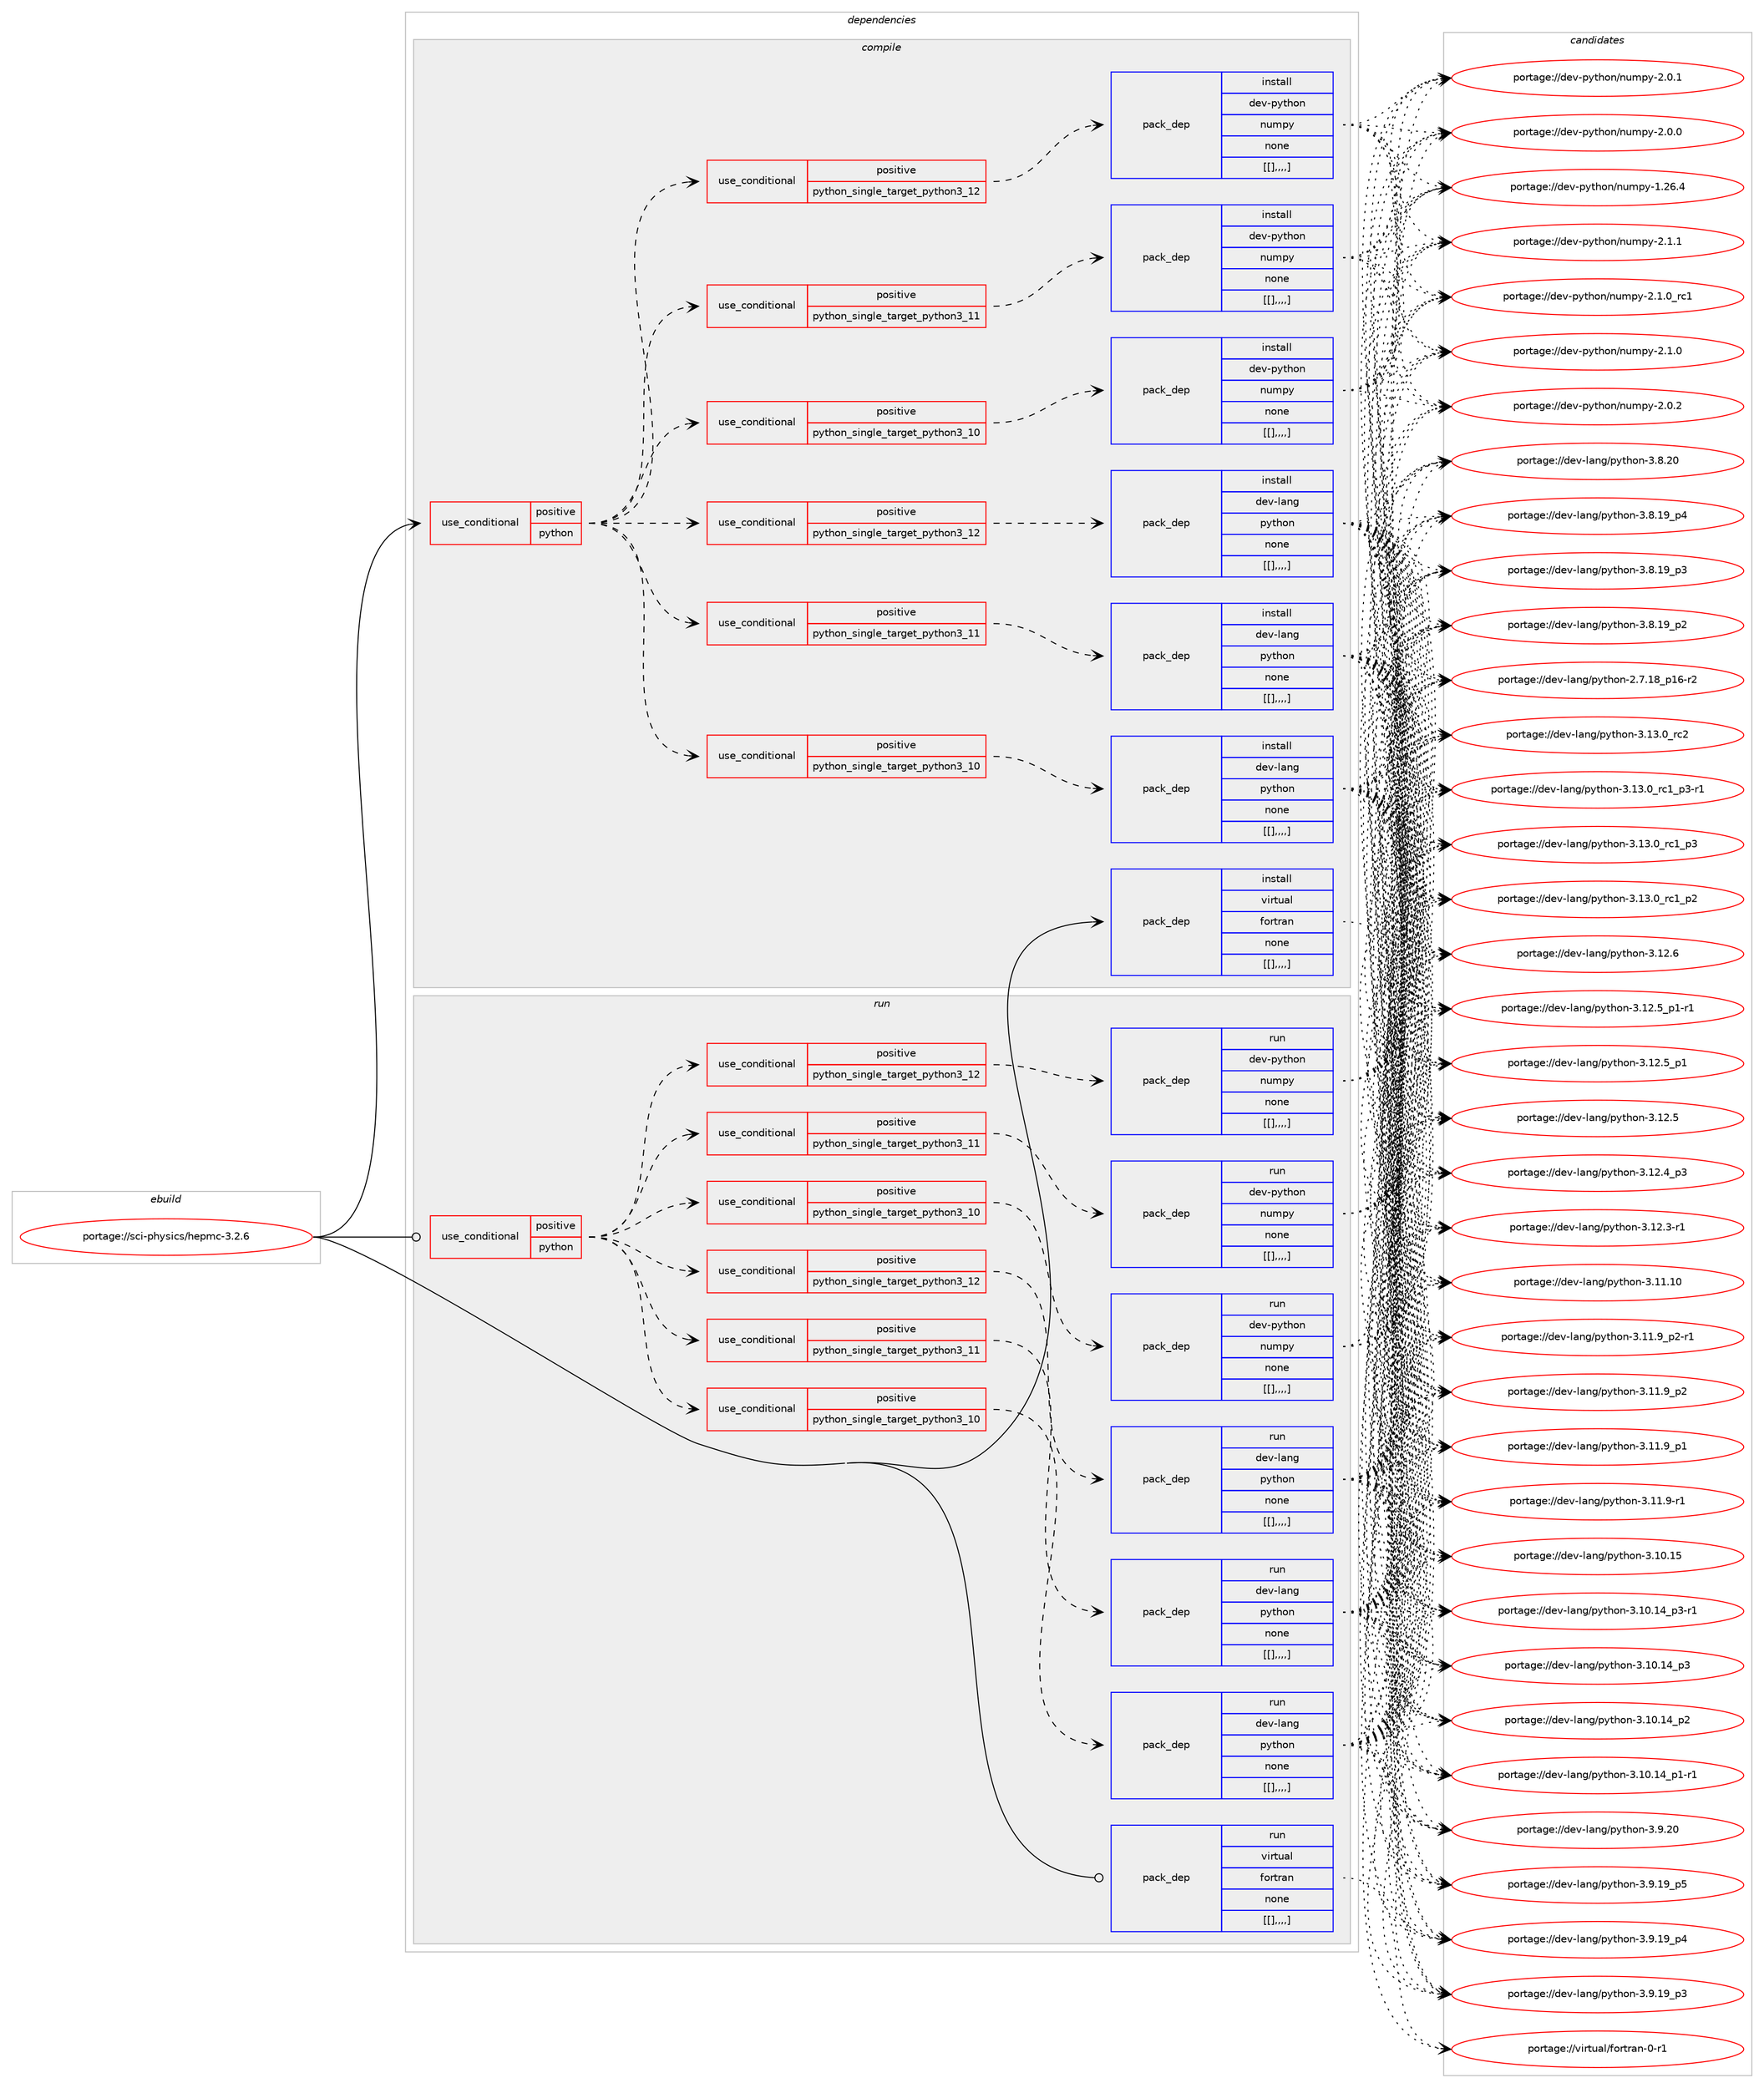 digraph prolog {

# *************
# Graph options
# *************

newrank=true;
concentrate=true;
compound=true;
graph [rankdir=LR,fontname=Helvetica,fontsize=10,ranksep=1.5];#, ranksep=2.5, nodesep=0.2];
edge  [arrowhead=vee];
node  [fontname=Helvetica,fontsize=10];

# **********
# The ebuild
# **********

subgraph cluster_leftcol {
color=gray;
label=<<i>ebuild</i>>;
id [label="portage://sci-physics/hepmc-3.2.6", color=red, width=4, href="../sci-physics/hepmc-3.2.6.svg"];
}

# ****************
# The dependencies
# ****************

subgraph cluster_midcol {
color=gray;
label=<<i>dependencies</i>>;
subgraph cluster_compile {
fillcolor="#eeeeee";
style=filled;
label=<<i>compile</i>>;
subgraph cond113029 {
dependency427114 [label=<<TABLE BORDER="0" CELLBORDER="1" CELLSPACING="0" CELLPADDING="4"><TR><TD ROWSPAN="3" CELLPADDING="10">use_conditional</TD></TR><TR><TD>positive</TD></TR><TR><TD>python</TD></TR></TABLE>>, shape=none, color=red];
subgraph cond113030 {
dependency427115 [label=<<TABLE BORDER="0" CELLBORDER="1" CELLSPACING="0" CELLPADDING="4"><TR><TD ROWSPAN="3" CELLPADDING="10">use_conditional</TD></TR><TR><TD>positive</TD></TR><TR><TD>python_single_target_python3_10</TD></TR></TABLE>>, shape=none, color=red];
subgraph pack311048 {
dependency427116 [label=<<TABLE BORDER="0" CELLBORDER="1" CELLSPACING="0" CELLPADDING="4" WIDTH="220"><TR><TD ROWSPAN="6" CELLPADDING="30">pack_dep</TD></TR><TR><TD WIDTH="110">install</TD></TR><TR><TD>dev-lang</TD></TR><TR><TD>python</TD></TR><TR><TD>none</TD></TR><TR><TD>[[],,,,]</TD></TR></TABLE>>, shape=none, color=blue];
}
dependency427115:e -> dependency427116:w [weight=20,style="dashed",arrowhead="vee"];
}
dependency427114:e -> dependency427115:w [weight=20,style="dashed",arrowhead="vee"];
subgraph cond113031 {
dependency427117 [label=<<TABLE BORDER="0" CELLBORDER="1" CELLSPACING="0" CELLPADDING="4"><TR><TD ROWSPAN="3" CELLPADDING="10">use_conditional</TD></TR><TR><TD>positive</TD></TR><TR><TD>python_single_target_python3_11</TD></TR></TABLE>>, shape=none, color=red];
subgraph pack311049 {
dependency427118 [label=<<TABLE BORDER="0" CELLBORDER="1" CELLSPACING="0" CELLPADDING="4" WIDTH="220"><TR><TD ROWSPAN="6" CELLPADDING="30">pack_dep</TD></TR><TR><TD WIDTH="110">install</TD></TR><TR><TD>dev-lang</TD></TR><TR><TD>python</TD></TR><TR><TD>none</TD></TR><TR><TD>[[],,,,]</TD></TR></TABLE>>, shape=none, color=blue];
}
dependency427117:e -> dependency427118:w [weight=20,style="dashed",arrowhead="vee"];
}
dependency427114:e -> dependency427117:w [weight=20,style="dashed",arrowhead="vee"];
subgraph cond113032 {
dependency427119 [label=<<TABLE BORDER="0" CELLBORDER="1" CELLSPACING="0" CELLPADDING="4"><TR><TD ROWSPAN="3" CELLPADDING="10">use_conditional</TD></TR><TR><TD>positive</TD></TR><TR><TD>python_single_target_python3_12</TD></TR></TABLE>>, shape=none, color=red];
subgraph pack311050 {
dependency427120 [label=<<TABLE BORDER="0" CELLBORDER="1" CELLSPACING="0" CELLPADDING="4" WIDTH="220"><TR><TD ROWSPAN="6" CELLPADDING="30">pack_dep</TD></TR><TR><TD WIDTH="110">install</TD></TR><TR><TD>dev-lang</TD></TR><TR><TD>python</TD></TR><TR><TD>none</TD></TR><TR><TD>[[],,,,]</TD></TR></TABLE>>, shape=none, color=blue];
}
dependency427119:e -> dependency427120:w [weight=20,style="dashed",arrowhead="vee"];
}
dependency427114:e -> dependency427119:w [weight=20,style="dashed",arrowhead="vee"];
subgraph cond113033 {
dependency427121 [label=<<TABLE BORDER="0" CELLBORDER="1" CELLSPACING="0" CELLPADDING="4"><TR><TD ROWSPAN="3" CELLPADDING="10">use_conditional</TD></TR><TR><TD>positive</TD></TR><TR><TD>python_single_target_python3_10</TD></TR></TABLE>>, shape=none, color=red];
subgraph pack311051 {
dependency427122 [label=<<TABLE BORDER="0" CELLBORDER="1" CELLSPACING="0" CELLPADDING="4" WIDTH="220"><TR><TD ROWSPAN="6" CELLPADDING="30">pack_dep</TD></TR><TR><TD WIDTH="110">install</TD></TR><TR><TD>dev-python</TD></TR><TR><TD>numpy</TD></TR><TR><TD>none</TD></TR><TR><TD>[[],,,,]</TD></TR></TABLE>>, shape=none, color=blue];
}
dependency427121:e -> dependency427122:w [weight=20,style="dashed",arrowhead="vee"];
}
dependency427114:e -> dependency427121:w [weight=20,style="dashed",arrowhead="vee"];
subgraph cond113034 {
dependency427123 [label=<<TABLE BORDER="0" CELLBORDER="1" CELLSPACING="0" CELLPADDING="4"><TR><TD ROWSPAN="3" CELLPADDING="10">use_conditional</TD></TR><TR><TD>positive</TD></TR><TR><TD>python_single_target_python3_11</TD></TR></TABLE>>, shape=none, color=red];
subgraph pack311052 {
dependency427124 [label=<<TABLE BORDER="0" CELLBORDER="1" CELLSPACING="0" CELLPADDING="4" WIDTH="220"><TR><TD ROWSPAN="6" CELLPADDING="30">pack_dep</TD></TR><TR><TD WIDTH="110">install</TD></TR><TR><TD>dev-python</TD></TR><TR><TD>numpy</TD></TR><TR><TD>none</TD></TR><TR><TD>[[],,,,]</TD></TR></TABLE>>, shape=none, color=blue];
}
dependency427123:e -> dependency427124:w [weight=20,style="dashed",arrowhead="vee"];
}
dependency427114:e -> dependency427123:w [weight=20,style="dashed",arrowhead="vee"];
subgraph cond113035 {
dependency427125 [label=<<TABLE BORDER="0" CELLBORDER="1" CELLSPACING="0" CELLPADDING="4"><TR><TD ROWSPAN="3" CELLPADDING="10">use_conditional</TD></TR><TR><TD>positive</TD></TR><TR><TD>python_single_target_python3_12</TD></TR></TABLE>>, shape=none, color=red];
subgraph pack311053 {
dependency427126 [label=<<TABLE BORDER="0" CELLBORDER="1" CELLSPACING="0" CELLPADDING="4" WIDTH="220"><TR><TD ROWSPAN="6" CELLPADDING="30">pack_dep</TD></TR><TR><TD WIDTH="110">install</TD></TR><TR><TD>dev-python</TD></TR><TR><TD>numpy</TD></TR><TR><TD>none</TD></TR><TR><TD>[[],,,,]</TD></TR></TABLE>>, shape=none, color=blue];
}
dependency427125:e -> dependency427126:w [weight=20,style="dashed",arrowhead="vee"];
}
dependency427114:e -> dependency427125:w [weight=20,style="dashed",arrowhead="vee"];
}
id:e -> dependency427114:w [weight=20,style="solid",arrowhead="vee"];
subgraph pack311054 {
dependency427127 [label=<<TABLE BORDER="0" CELLBORDER="1" CELLSPACING="0" CELLPADDING="4" WIDTH="220"><TR><TD ROWSPAN="6" CELLPADDING="30">pack_dep</TD></TR><TR><TD WIDTH="110">install</TD></TR><TR><TD>virtual</TD></TR><TR><TD>fortran</TD></TR><TR><TD>none</TD></TR><TR><TD>[[],,,,]</TD></TR></TABLE>>, shape=none, color=blue];
}
id:e -> dependency427127:w [weight=20,style="solid",arrowhead="vee"];
}
subgraph cluster_compileandrun {
fillcolor="#eeeeee";
style=filled;
label=<<i>compile and run</i>>;
}
subgraph cluster_run {
fillcolor="#eeeeee";
style=filled;
label=<<i>run</i>>;
subgraph cond113036 {
dependency427128 [label=<<TABLE BORDER="0" CELLBORDER="1" CELLSPACING="0" CELLPADDING="4"><TR><TD ROWSPAN="3" CELLPADDING="10">use_conditional</TD></TR><TR><TD>positive</TD></TR><TR><TD>python</TD></TR></TABLE>>, shape=none, color=red];
subgraph cond113037 {
dependency427129 [label=<<TABLE BORDER="0" CELLBORDER="1" CELLSPACING="0" CELLPADDING="4"><TR><TD ROWSPAN="3" CELLPADDING="10">use_conditional</TD></TR><TR><TD>positive</TD></TR><TR><TD>python_single_target_python3_10</TD></TR></TABLE>>, shape=none, color=red];
subgraph pack311055 {
dependency427130 [label=<<TABLE BORDER="0" CELLBORDER="1" CELLSPACING="0" CELLPADDING="4" WIDTH="220"><TR><TD ROWSPAN="6" CELLPADDING="30">pack_dep</TD></TR><TR><TD WIDTH="110">run</TD></TR><TR><TD>dev-lang</TD></TR><TR><TD>python</TD></TR><TR><TD>none</TD></TR><TR><TD>[[],,,,]</TD></TR></TABLE>>, shape=none, color=blue];
}
dependency427129:e -> dependency427130:w [weight=20,style="dashed",arrowhead="vee"];
}
dependency427128:e -> dependency427129:w [weight=20,style="dashed",arrowhead="vee"];
subgraph cond113038 {
dependency427131 [label=<<TABLE BORDER="0" CELLBORDER="1" CELLSPACING="0" CELLPADDING="4"><TR><TD ROWSPAN="3" CELLPADDING="10">use_conditional</TD></TR><TR><TD>positive</TD></TR><TR><TD>python_single_target_python3_11</TD></TR></TABLE>>, shape=none, color=red];
subgraph pack311056 {
dependency427132 [label=<<TABLE BORDER="0" CELLBORDER="1" CELLSPACING="0" CELLPADDING="4" WIDTH="220"><TR><TD ROWSPAN="6" CELLPADDING="30">pack_dep</TD></TR><TR><TD WIDTH="110">run</TD></TR><TR><TD>dev-lang</TD></TR><TR><TD>python</TD></TR><TR><TD>none</TD></TR><TR><TD>[[],,,,]</TD></TR></TABLE>>, shape=none, color=blue];
}
dependency427131:e -> dependency427132:w [weight=20,style="dashed",arrowhead="vee"];
}
dependency427128:e -> dependency427131:w [weight=20,style="dashed",arrowhead="vee"];
subgraph cond113039 {
dependency427133 [label=<<TABLE BORDER="0" CELLBORDER="1" CELLSPACING="0" CELLPADDING="4"><TR><TD ROWSPAN="3" CELLPADDING="10">use_conditional</TD></TR><TR><TD>positive</TD></TR><TR><TD>python_single_target_python3_12</TD></TR></TABLE>>, shape=none, color=red];
subgraph pack311057 {
dependency427134 [label=<<TABLE BORDER="0" CELLBORDER="1" CELLSPACING="0" CELLPADDING="4" WIDTH="220"><TR><TD ROWSPAN="6" CELLPADDING="30">pack_dep</TD></TR><TR><TD WIDTH="110">run</TD></TR><TR><TD>dev-lang</TD></TR><TR><TD>python</TD></TR><TR><TD>none</TD></TR><TR><TD>[[],,,,]</TD></TR></TABLE>>, shape=none, color=blue];
}
dependency427133:e -> dependency427134:w [weight=20,style="dashed",arrowhead="vee"];
}
dependency427128:e -> dependency427133:w [weight=20,style="dashed",arrowhead="vee"];
subgraph cond113040 {
dependency427135 [label=<<TABLE BORDER="0" CELLBORDER="1" CELLSPACING="0" CELLPADDING="4"><TR><TD ROWSPAN="3" CELLPADDING="10">use_conditional</TD></TR><TR><TD>positive</TD></TR><TR><TD>python_single_target_python3_10</TD></TR></TABLE>>, shape=none, color=red];
subgraph pack311058 {
dependency427136 [label=<<TABLE BORDER="0" CELLBORDER="1" CELLSPACING="0" CELLPADDING="4" WIDTH="220"><TR><TD ROWSPAN="6" CELLPADDING="30">pack_dep</TD></TR><TR><TD WIDTH="110">run</TD></TR><TR><TD>dev-python</TD></TR><TR><TD>numpy</TD></TR><TR><TD>none</TD></TR><TR><TD>[[],,,,]</TD></TR></TABLE>>, shape=none, color=blue];
}
dependency427135:e -> dependency427136:w [weight=20,style="dashed",arrowhead="vee"];
}
dependency427128:e -> dependency427135:w [weight=20,style="dashed",arrowhead="vee"];
subgraph cond113041 {
dependency427137 [label=<<TABLE BORDER="0" CELLBORDER="1" CELLSPACING="0" CELLPADDING="4"><TR><TD ROWSPAN="3" CELLPADDING="10">use_conditional</TD></TR><TR><TD>positive</TD></TR><TR><TD>python_single_target_python3_11</TD></TR></TABLE>>, shape=none, color=red];
subgraph pack311059 {
dependency427138 [label=<<TABLE BORDER="0" CELLBORDER="1" CELLSPACING="0" CELLPADDING="4" WIDTH="220"><TR><TD ROWSPAN="6" CELLPADDING="30">pack_dep</TD></TR><TR><TD WIDTH="110">run</TD></TR><TR><TD>dev-python</TD></TR><TR><TD>numpy</TD></TR><TR><TD>none</TD></TR><TR><TD>[[],,,,]</TD></TR></TABLE>>, shape=none, color=blue];
}
dependency427137:e -> dependency427138:w [weight=20,style="dashed",arrowhead="vee"];
}
dependency427128:e -> dependency427137:w [weight=20,style="dashed",arrowhead="vee"];
subgraph cond113042 {
dependency427139 [label=<<TABLE BORDER="0" CELLBORDER="1" CELLSPACING="0" CELLPADDING="4"><TR><TD ROWSPAN="3" CELLPADDING="10">use_conditional</TD></TR><TR><TD>positive</TD></TR><TR><TD>python_single_target_python3_12</TD></TR></TABLE>>, shape=none, color=red];
subgraph pack311060 {
dependency427140 [label=<<TABLE BORDER="0" CELLBORDER="1" CELLSPACING="0" CELLPADDING="4" WIDTH="220"><TR><TD ROWSPAN="6" CELLPADDING="30">pack_dep</TD></TR><TR><TD WIDTH="110">run</TD></TR><TR><TD>dev-python</TD></TR><TR><TD>numpy</TD></TR><TR><TD>none</TD></TR><TR><TD>[[],,,,]</TD></TR></TABLE>>, shape=none, color=blue];
}
dependency427139:e -> dependency427140:w [weight=20,style="dashed",arrowhead="vee"];
}
dependency427128:e -> dependency427139:w [weight=20,style="dashed",arrowhead="vee"];
}
id:e -> dependency427128:w [weight=20,style="solid",arrowhead="odot"];
subgraph pack311061 {
dependency427141 [label=<<TABLE BORDER="0" CELLBORDER="1" CELLSPACING="0" CELLPADDING="4" WIDTH="220"><TR><TD ROWSPAN="6" CELLPADDING="30">pack_dep</TD></TR><TR><TD WIDTH="110">run</TD></TR><TR><TD>virtual</TD></TR><TR><TD>fortran</TD></TR><TR><TD>none</TD></TR><TR><TD>[[],,,,]</TD></TR></TABLE>>, shape=none, color=blue];
}
id:e -> dependency427141:w [weight=20,style="solid",arrowhead="odot"];
}
}

# **************
# The candidates
# **************

subgraph cluster_choices {
rank=same;
color=gray;
label=<<i>candidates</i>>;

subgraph choice311048 {
color=black;
nodesep=1;
choice10010111845108971101034711212111610411111045514649514648951149950 [label="portage://dev-lang/python-3.13.0_rc2", color=red, width=4,href="../dev-lang/python-3.13.0_rc2.svg"];
choice1001011184510897110103471121211161041111104551464951464895114994995112514511449 [label="portage://dev-lang/python-3.13.0_rc1_p3-r1", color=red, width=4,href="../dev-lang/python-3.13.0_rc1_p3-r1.svg"];
choice100101118451089711010347112121116104111110455146495146489511499499511251 [label="portage://dev-lang/python-3.13.0_rc1_p3", color=red, width=4,href="../dev-lang/python-3.13.0_rc1_p3.svg"];
choice100101118451089711010347112121116104111110455146495146489511499499511250 [label="portage://dev-lang/python-3.13.0_rc1_p2", color=red, width=4,href="../dev-lang/python-3.13.0_rc1_p2.svg"];
choice10010111845108971101034711212111610411111045514649504654 [label="portage://dev-lang/python-3.12.6", color=red, width=4,href="../dev-lang/python-3.12.6.svg"];
choice1001011184510897110103471121211161041111104551464950465395112494511449 [label="portage://dev-lang/python-3.12.5_p1-r1", color=red, width=4,href="../dev-lang/python-3.12.5_p1-r1.svg"];
choice100101118451089711010347112121116104111110455146495046539511249 [label="portage://dev-lang/python-3.12.5_p1", color=red, width=4,href="../dev-lang/python-3.12.5_p1.svg"];
choice10010111845108971101034711212111610411111045514649504653 [label="portage://dev-lang/python-3.12.5", color=red, width=4,href="../dev-lang/python-3.12.5.svg"];
choice100101118451089711010347112121116104111110455146495046529511251 [label="portage://dev-lang/python-3.12.4_p3", color=red, width=4,href="../dev-lang/python-3.12.4_p3.svg"];
choice100101118451089711010347112121116104111110455146495046514511449 [label="portage://dev-lang/python-3.12.3-r1", color=red, width=4,href="../dev-lang/python-3.12.3-r1.svg"];
choice1001011184510897110103471121211161041111104551464949464948 [label="portage://dev-lang/python-3.11.10", color=red, width=4,href="../dev-lang/python-3.11.10.svg"];
choice1001011184510897110103471121211161041111104551464949465795112504511449 [label="portage://dev-lang/python-3.11.9_p2-r1", color=red, width=4,href="../dev-lang/python-3.11.9_p2-r1.svg"];
choice100101118451089711010347112121116104111110455146494946579511250 [label="portage://dev-lang/python-3.11.9_p2", color=red, width=4,href="../dev-lang/python-3.11.9_p2.svg"];
choice100101118451089711010347112121116104111110455146494946579511249 [label="portage://dev-lang/python-3.11.9_p1", color=red, width=4,href="../dev-lang/python-3.11.9_p1.svg"];
choice100101118451089711010347112121116104111110455146494946574511449 [label="portage://dev-lang/python-3.11.9-r1", color=red, width=4,href="../dev-lang/python-3.11.9-r1.svg"];
choice1001011184510897110103471121211161041111104551464948464953 [label="portage://dev-lang/python-3.10.15", color=red, width=4,href="../dev-lang/python-3.10.15.svg"];
choice100101118451089711010347112121116104111110455146494846495295112514511449 [label="portage://dev-lang/python-3.10.14_p3-r1", color=red, width=4,href="../dev-lang/python-3.10.14_p3-r1.svg"];
choice10010111845108971101034711212111610411111045514649484649529511251 [label="portage://dev-lang/python-3.10.14_p3", color=red, width=4,href="../dev-lang/python-3.10.14_p3.svg"];
choice10010111845108971101034711212111610411111045514649484649529511250 [label="portage://dev-lang/python-3.10.14_p2", color=red, width=4,href="../dev-lang/python-3.10.14_p2.svg"];
choice100101118451089711010347112121116104111110455146494846495295112494511449 [label="portage://dev-lang/python-3.10.14_p1-r1", color=red, width=4,href="../dev-lang/python-3.10.14_p1-r1.svg"];
choice10010111845108971101034711212111610411111045514657465048 [label="portage://dev-lang/python-3.9.20", color=red, width=4,href="../dev-lang/python-3.9.20.svg"];
choice100101118451089711010347112121116104111110455146574649579511253 [label="portage://dev-lang/python-3.9.19_p5", color=red, width=4,href="../dev-lang/python-3.9.19_p5.svg"];
choice100101118451089711010347112121116104111110455146574649579511252 [label="portage://dev-lang/python-3.9.19_p4", color=red, width=4,href="../dev-lang/python-3.9.19_p4.svg"];
choice100101118451089711010347112121116104111110455146574649579511251 [label="portage://dev-lang/python-3.9.19_p3", color=red, width=4,href="../dev-lang/python-3.9.19_p3.svg"];
choice10010111845108971101034711212111610411111045514656465048 [label="portage://dev-lang/python-3.8.20", color=red, width=4,href="../dev-lang/python-3.8.20.svg"];
choice100101118451089711010347112121116104111110455146564649579511252 [label="portage://dev-lang/python-3.8.19_p4", color=red, width=4,href="../dev-lang/python-3.8.19_p4.svg"];
choice100101118451089711010347112121116104111110455146564649579511251 [label="portage://dev-lang/python-3.8.19_p3", color=red, width=4,href="../dev-lang/python-3.8.19_p3.svg"];
choice100101118451089711010347112121116104111110455146564649579511250 [label="portage://dev-lang/python-3.8.19_p2", color=red, width=4,href="../dev-lang/python-3.8.19_p2.svg"];
choice100101118451089711010347112121116104111110455046554649569511249544511450 [label="portage://dev-lang/python-2.7.18_p16-r2", color=red, width=4,href="../dev-lang/python-2.7.18_p16-r2.svg"];
dependency427116:e -> choice10010111845108971101034711212111610411111045514649514648951149950:w [style=dotted,weight="100"];
dependency427116:e -> choice1001011184510897110103471121211161041111104551464951464895114994995112514511449:w [style=dotted,weight="100"];
dependency427116:e -> choice100101118451089711010347112121116104111110455146495146489511499499511251:w [style=dotted,weight="100"];
dependency427116:e -> choice100101118451089711010347112121116104111110455146495146489511499499511250:w [style=dotted,weight="100"];
dependency427116:e -> choice10010111845108971101034711212111610411111045514649504654:w [style=dotted,weight="100"];
dependency427116:e -> choice1001011184510897110103471121211161041111104551464950465395112494511449:w [style=dotted,weight="100"];
dependency427116:e -> choice100101118451089711010347112121116104111110455146495046539511249:w [style=dotted,weight="100"];
dependency427116:e -> choice10010111845108971101034711212111610411111045514649504653:w [style=dotted,weight="100"];
dependency427116:e -> choice100101118451089711010347112121116104111110455146495046529511251:w [style=dotted,weight="100"];
dependency427116:e -> choice100101118451089711010347112121116104111110455146495046514511449:w [style=dotted,weight="100"];
dependency427116:e -> choice1001011184510897110103471121211161041111104551464949464948:w [style=dotted,weight="100"];
dependency427116:e -> choice1001011184510897110103471121211161041111104551464949465795112504511449:w [style=dotted,weight="100"];
dependency427116:e -> choice100101118451089711010347112121116104111110455146494946579511250:w [style=dotted,weight="100"];
dependency427116:e -> choice100101118451089711010347112121116104111110455146494946579511249:w [style=dotted,weight="100"];
dependency427116:e -> choice100101118451089711010347112121116104111110455146494946574511449:w [style=dotted,weight="100"];
dependency427116:e -> choice1001011184510897110103471121211161041111104551464948464953:w [style=dotted,weight="100"];
dependency427116:e -> choice100101118451089711010347112121116104111110455146494846495295112514511449:w [style=dotted,weight="100"];
dependency427116:e -> choice10010111845108971101034711212111610411111045514649484649529511251:w [style=dotted,weight="100"];
dependency427116:e -> choice10010111845108971101034711212111610411111045514649484649529511250:w [style=dotted,weight="100"];
dependency427116:e -> choice100101118451089711010347112121116104111110455146494846495295112494511449:w [style=dotted,weight="100"];
dependency427116:e -> choice10010111845108971101034711212111610411111045514657465048:w [style=dotted,weight="100"];
dependency427116:e -> choice100101118451089711010347112121116104111110455146574649579511253:w [style=dotted,weight="100"];
dependency427116:e -> choice100101118451089711010347112121116104111110455146574649579511252:w [style=dotted,weight="100"];
dependency427116:e -> choice100101118451089711010347112121116104111110455146574649579511251:w [style=dotted,weight="100"];
dependency427116:e -> choice10010111845108971101034711212111610411111045514656465048:w [style=dotted,weight="100"];
dependency427116:e -> choice100101118451089711010347112121116104111110455146564649579511252:w [style=dotted,weight="100"];
dependency427116:e -> choice100101118451089711010347112121116104111110455146564649579511251:w [style=dotted,weight="100"];
dependency427116:e -> choice100101118451089711010347112121116104111110455146564649579511250:w [style=dotted,weight="100"];
dependency427116:e -> choice100101118451089711010347112121116104111110455046554649569511249544511450:w [style=dotted,weight="100"];
}
subgraph choice311049 {
color=black;
nodesep=1;
choice10010111845108971101034711212111610411111045514649514648951149950 [label="portage://dev-lang/python-3.13.0_rc2", color=red, width=4,href="../dev-lang/python-3.13.0_rc2.svg"];
choice1001011184510897110103471121211161041111104551464951464895114994995112514511449 [label="portage://dev-lang/python-3.13.0_rc1_p3-r1", color=red, width=4,href="../dev-lang/python-3.13.0_rc1_p3-r1.svg"];
choice100101118451089711010347112121116104111110455146495146489511499499511251 [label="portage://dev-lang/python-3.13.0_rc1_p3", color=red, width=4,href="../dev-lang/python-3.13.0_rc1_p3.svg"];
choice100101118451089711010347112121116104111110455146495146489511499499511250 [label="portage://dev-lang/python-3.13.0_rc1_p2", color=red, width=4,href="../dev-lang/python-3.13.0_rc1_p2.svg"];
choice10010111845108971101034711212111610411111045514649504654 [label="portage://dev-lang/python-3.12.6", color=red, width=4,href="../dev-lang/python-3.12.6.svg"];
choice1001011184510897110103471121211161041111104551464950465395112494511449 [label="portage://dev-lang/python-3.12.5_p1-r1", color=red, width=4,href="../dev-lang/python-3.12.5_p1-r1.svg"];
choice100101118451089711010347112121116104111110455146495046539511249 [label="portage://dev-lang/python-3.12.5_p1", color=red, width=4,href="../dev-lang/python-3.12.5_p1.svg"];
choice10010111845108971101034711212111610411111045514649504653 [label="portage://dev-lang/python-3.12.5", color=red, width=4,href="../dev-lang/python-3.12.5.svg"];
choice100101118451089711010347112121116104111110455146495046529511251 [label="portage://dev-lang/python-3.12.4_p3", color=red, width=4,href="../dev-lang/python-3.12.4_p3.svg"];
choice100101118451089711010347112121116104111110455146495046514511449 [label="portage://dev-lang/python-3.12.3-r1", color=red, width=4,href="../dev-lang/python-3.12.3-r1.svg"];
choice1001011184510897110103471121211161041111104551464949464948 [label="portage://dev-lang/python-3.11.10", color=red, width=4,href="../dev-lang/python-3.11.10.svg"];
choice1001011184510897110103471121211161041111104551464949465795112504511449 [label="portage://dev-lang/python-3.11.9_p2-r1", color=red, width=4,href="../dev-lang/python-3.11.9_p2-r1.svg"];
choice100101118451089711010347112121116104111110455146494946579511250 [label="portage://dev-lang/python-3.11.9_p2", color=red, width=4,href="../dev-lang/python-3.11.9_p2.svg"];
choice100101118451089711010347112121116104111110455146494946579511249 [label="portage://dev-lang/python-3.11.9_p1", color=red, width=4,href="../dev-lang/python-3.11.9_p1.svg"];
choice100101118451089711010347112121116104111110455146494946574511449 [label="portage://dev-lang/python-3.11.9-r1", color=red, width=4,href="../dev-lang/python-3.11.9-r1.svg"];
choice1001011184510897110103471121211161041111104551464948464953 [label="portage://dev-lang/python-3.10.15", color=red, width=4,href="../dev-lang/python-3.10.15.svg"];
choice100101118451089711010347112121116104111110455146494846495295112514511449 [label="portage://dev-lang/python-3.10.14_p3-r1", color=red, width=4,href="../dev-lang/python-3.10.14_p3-r1.svg"];
choice10010111845108971101034711212111610411111045514649484649529511251 [label="portage://dev-lang/python-3.10.14_p3", color=red, width=4,href="../dev-lang/python-3.10.14_p3.svg"];
choice10010111845108971101034711212111610411111045514649484649529511250 [label="portage://dev-lang/python-3.10.14_p2", color=red, width=4,href="../dev-lang/python-3.10.14_p2.svg"];
choice100101118451089711010347112121116104111110455146494846495295112494511449 [label="portage://dev-lang/python-3.10.14_p1-r1", color=red, width=4,href="../dev-lang/python-3.10.14_p1-r1.svg"];
choice10010111845108971101034711212111610411111045514657465048 [label="portage://dev-lang/python-3.9.20", color=red, width=4,href="../dev-lang/python-3.9.20.svg"];
choice100101118451089711010347112121116104111110455146574649579511253 [label="portage://dev-lang/python-3.9.19_p5", color=red, width=4,href="../dev-lang/python-3.9.19_p5.svg"];
choice100101118451089711010347112121116104111110455146574649579511252 [label="portage://dev-lang/python-3.9.19_p4", color=red, width=4,href="../dev-lang/python-3.9.19_p4.svg"];
choice100101118451089711010347112121116104111110455146574649579511251 [label="portage://dev-lang/python-3.9.19_p3", color=red, width=4,href="../dev-lang/python-3.9.19_p3.svg"];
choice10010111845108971101034711212111610411111045514656465048 [label="portage://dev-lang/python-3.8.20", color=red, width=4,href="../dev-lang/python-3.8.20.svg"];
choice100101118451089711010347112121116104111110455146564649579511252 [label="portage://dev-lang/python-3.8.19_p4", color=red, width=4,href="../dev-lang/python-3.8.19_p4.svg"];
choice100101118451089711010347112121116104111110455146564649579511251 [label="portage://dev-lang/python-3.8.19_p3", color=red, width=4,href="../dev-lang/python-3.8.19_p3.svg"];
choice100101118451089711010347112121116104111110455146564649579511250 [label="portage://dev-lang/python-3.8.19_p2", color=red, width=4,href="../dev-lang/python-3.8.19_p2.svg"];
choice100101118451089711010347112121116104111110455046554649569511249544511450 [label="portage://dev-lang/python-2.7.18_p16-r2", color=red, width=4,href="../dev-lang/python-2.7.18_p16-r2.svg"];
dependency427118:e -> choice10010111845108971101034711212111610411111045514649514648951149950:w [style=dotted,weight="100"];
dependency427118:e -> choice1001011184510897110103471121211161041111104551464951464895114994995112514511449:w [style=dotted,weight="100"];
dependency427118:e -> choice100101118451089711010347112121116104111110455146495146489511499499511251:w [style=dotted,weight="100"];
dependency427118:e -> choice100101118451089711010347112121116104111110455146495146489511499499511250:w [style=dotted,weight="100"];
dependency427118:e -> choice10010111845108971101034711212111610411111045514649504654:w [style=dotted,weight="100"];
dependency427118:e -> choice1001011184510897110103471121211161041111104551464950465395112494511449:w [style=dotted,weight="100"];
dependency427118:e -> choice100101118451089711010347112121116104111110455146495046539511249:w [style=dotted,weight="100"];
dependency427118:e -> choice10010111845108971101034711212111610411111045514649504653:w [style=dotted,weight="100"];
dependency427118:e -> choice100101118451089711010347112121116104111110455146495046529511251:w [style=dotted,weight="100"];
dependency427118:e -> choice100101118451089711010347112121116104111110455146495046514511449:w [style=dotted,weight="100"];
dependency427118:e -> choice1001011184510897110103471121211161041111104551464949464948:w [style=dotted,weight="100"];
dependency427118:e -> choice1001011184510897110103471121211161041111104551464949465795112504511449:w [style=dotted,weight="100"];
dependency427118:e -> choice100101118451089711010347112121116104111110455146494946579511250:w [style=dotted,weight="100"];
dependency427118:e -> choice100101118451089711010347112121116104111110455146494946579511249:w [style=dotted,weight="100"];
dependency427118:e -> choice100101118451089711010347112121116104111110455146494946574511449:w [style=dotted,weight="100"];
dependency427118:e -> choice1001011184510897110103471121211161041111104551464948464953:w [style=dotted,weight="100"];
dependency427118:e -> choice100101118451089711010347112121116104111110455146494846495295112514511449:w [style=dotted,weight="100"];
dependency427118:e -> choice10010111845108971101034711212111610411111045514649484649529511251:w [style=dotted,weight="100"];
dependency427118:e -> choice10010111845108971101034711212111610411111045514649484649529511250:w [style=dotted,weight="100"];
dependency427118:e -> choice100101118451089711010347112121116104111110455146494846495295112494511449:w [style=dotted,weight="100"];
dependency427118:e -> choice10010111845108971101034711212111610411111045514657465048:w [style=dotted,weight="100"];
dependency427118:e -> choice100101118451089711010347112121116104111110455146574649579511253:w [style=dotted,weight="100"];
dependency427118:e -> choice100101118451089711010347112121116104111110455146574649579511252:w [style=dotted,weight="100"];
dependency427118:e -> choice100101118451089711010347112121116104111110455146574649579511251:w [style=dotted,weight="100"];
dependency427118:e -> choice10010111845108971101034711212111610411111045514656465048:w [style=dotted,weight="100"];
dependency427118:e -> choice100101118451089711010347112121116104111110455146564649579511252:w [style=dotted,weight="100"];
dependency427118:e -> choice100101118451089711010347112121116104111110455146564649579511251:w [style=dotted,weight="100"];
dependency427118:e -> choice100101118451089711010347112121116104111110455146564649579511250:w [style=dotted,weight="100"];
dependency427118:e -> choice100101118451089711010347112121116104111110455046554649569511249544511450:w [style=dotted,weight="100"];
}
subgraph choice311050 {
color=black;
nodesep=1;
choice10010111845108971101034711212111610411111045514649514648951149950 [label="portage://dev-lang/python-3.13.0_rc2", color=red, width=4,href="../dev-lang/python-3.13.0_rc2.svg"];
choice1001011184510897110103471121211161041111104551464951464895114994995112514511449 [label="portage://dev-lang/python-3.13.0_rc1_p3-r1", color=red, width=4,href="../dev-lang/python-3.13.0_rc1_p3-r1.svg"];
choice100101118451089711010347112121116104111110455146495146489511499499511251 [label="portage://dev-lang/python-3.13.0_rc1_p3", color=red, width=4,href="../dev-lang/python-3.13.0_rc1_p3.svg"];
choice100101118451089711010347112121116104111110455146495146489511499499511250 [label="portage://dev-lang/python-3.13.0_rc1_p2", color=red, width=4,href="../dev-lang/python-3.13.0_rc1_p2.svg"];
choice10010111845108971101034711212111610411111045514649504654 [label="portage://dev-lang/python-3.12.6", color=red, width=4,href="../dev-lang/python-3.12.6.svg"];
choice1001011184510897110103471121211161041111104551464950465395112494511449 [label="portage://dev-lang/python-3.12.5_p1-r1", color=red, width=4,href="../dev-lang/python-3.12.5_p1-r1.svg"];
choice100101118451089711010347112121116104111110455146495046539511249 [label="portage://dev-lang/python-3.12.5_p1", color=red, width=4,href="../dev-lang/python-3.12.5_p1.svg"];
choice10010111845108971101034711212111610411111045514649504653 [label="portage://dev-lang/python-3.12.5", color=red, width=4,href="../dev-lang/python-3.12.5.svg"];
choice100101118451089711010347112121116104111110455146495046529511251 [label="portage://dev-lang/python-3.12.4_p3", color=red, width=4,href="../dev-lang/python-3.12.4_p3.svg"];
choice100101118451089711010347112121116104111110455146495046514511449 [label="portage://dev-lang/python-3.12.3-r1", color=red, width=4,href="../dev-lang/python-3.12.3-r1.svg"];
choice1001011184510897110103471121211161041111104551464949464948 [label="portage://dev-lang/python-3.11.10", color=red, width=4,href="../dev-lang/python-3.11.10.svg"];
choice1001011184510897110103471121211161041111104551464949465795112504511449 [label="portage://dev-lang/python-3.11.9_p2-r1", color=red, width=4,href="../dev-lang/python-3.11.9_p2-r1.svg"];
choice100101118451089711010347112121116104111110455146494946579511250 [label="portage://dev-lang/python-3.11.9_p2", color=red, width=4,href="../dev-lang/python-3.11.9_p2.svg"];
choice100101118451089711010347112121116104111110455146494946579511249 [label="portage://dev-lang/python-3.11.9_p1", color=red, width=4,href="../dev-lang/python-3.11.9_p1.svg"];
choice100101118451089711010347112121116104111110455146494946574511449 [label="portage://dev-lang/python-3.11.9-r1", color=red, width=4,href="../dev-lang/python-3.11.9-r1.svg"];
choice1001011184510897110103471121211161041111104551464948464953 [label="portage://dev-lang/python-3.10.15", color=red, width=4,href="../dev-lang/python-3.10.15.svg"];
choice100101118451089711010347112121116104111110455146494846495295112514511449 [label="portage://dev-lang/python-3.10.14_p3-r1", color=red, width=4,href="../dev-lang/python-3.10.14_p3-r1.svg"];
choice10010111845108971101034711212111610411111045514649484649529511251 [label="portage://dev-lang/python-3.10.14_p3", color=red, width=4,href="../dev-lang/python-3.10.14_p3.svg"];
choice10010111845108971101034711212111610411111045514649484649529511250 [label="portage://dev-lang/python-3.10.14_p2", color=red, width=4,href="../dev-lang/python-3.10.14_p2.svg"];
choice100101118451089711010347112121116104111110455146494846495295112494511449 [label="portage://dev-lang/python-3.10.14_p1-r1", color=red, width=4,href="../dev-lang/python-3.10.14_p1-r1.svg"];
choice10010111845108971101034711212111610411111045514657465048 [label="portage://dev-lang/python-3.9.20", color=red, width=4,href="../dev-lang/python-3.9.20.svg"];
choice100101118451089711010347112121116104111110455146574649579511253 [label="portage://dev-lang/python-3.9.19_p5", color=red, width=4,href="../dev-lang/python-3.9.19_p5.svg"];
choice100101118451089711010347112121116104111110455146574649579511252 [label="portage://dev-lang/python-3.9.19_p4", color=red, width=4,href="../dev-lang/python-3.9.19_p4.svg"];
choice100101118451089711010347112121116104111110455146574649579511251 [label="portage://dev-lang/python-3.9.19_p3", color=red, width=4,href="../dev-lang/python-3.9.19_p3.svg"];
choice10010111845108971101034711212111610411111045514656465048 [label="portage://dev-lang/python-3.8.20", color=red, width=4,href="../dev-lang/python-3.8.20.svg"];
choice100101118451089711010347112121116104111110455146564649579511252 [label="portage://dev-lang/python-3.8.19_p4", color=red, width=4,href="../dev-lang/python-3.8.19_p4.svg"];
choice100101118451089711010347112121116104111110455146564649579511251 [label="portage://dev-lang/python-3.8.19_p3", color=red, width=4,href="../dev-lang/python-3.8.19_p3.svg"];
choice100101118451089711010347112121116104111110455146564649579511250 [label="portage://dev-lang/python-3.8.19_p2", color=red, width=4,href="../dev-lang/python-3.8.19_p2.svg"];
choice100101118451089711010347112121116104111110455046554649569511249544511450 [label="portage://dev-lang/python-2.7.18_p16-r2", color=red, width=4,href="../dev-lang/python-2.7.18_p16-r2.svg"];
dependency427120:e -> choice10010111845108971101034711212111610411111045514649514648951149950:w [style=dotted,weight="100"];
dependency427120:e -> choice1001011184510897110103471121211161041111104551464951464895114994995112514511449:w [style=dotted,weight="100"];
dependency427120:e -> choice100101118451089711010347112121116104111110455146495146489511499499511251:w [style=dotted,weight="100"];
dependency427120:e -> choice100101118451089711010347112121116104111110455146495146489511499499511250:w [style=dotted,weight="100"];
dependency427120:e -> choice10010111845108971101034711212111610411111045514649504654:w [style=dotted,weight="100"];
dependency427120:e -> choice1001011184510897110103471121211161041111104551464950465395112494511449:w [style=dotted,weight="100"];
dependency427120:e -> choice100101118451089711010347112121116104111110455146495046539511249:w [style=dotted,weight="100"];
dependency427120:e -> choice10010111845108971101034711212111610411111045514649504653:w [style=dotted,weight="100"];
dependency427120:e -> choice100101118451089711010347112121116104111110455146495046529511251:w [style=dotted,weight="100"];
dependency427120:e -> choice100101118451089711010347112121116104111110455146495046514511449:w [style=dotted,weight="100"];
dependency427120:e -> choice1001011184510897110103471121211161041111104551464949464948:w [style=dotted,weight="100"];
dependency427120:e -> choice1001011184510897110103471121211161041111104551464949465795112504511449:w [style=dotted,weight="100"];
dependency427120:e -> choice100101118451089711010347112121116104111110455146494946579511250:w [style=dotted,weight="100"];
dependency427120:e -> choice100101118451089711010347112121116104111110455146494946579511249:w [style=dotted,weight="100"];
dependency427120:e -> choice100101118451089711010347112121116104111110455146494946574511449:w [style=dotted,weight="100"];
dependency427120:e -> choice1001011184510897110103471121211161041111104551464948464953:w [style=dotted,weight="100"];
dependency427120:e -> choice100101118451089711010347112121116104111110455146494846495295112514511449:w [style=dotted,weight="100"];
dependency427120:e -> choice10010111845108971101034711212111610411111045514649484649529511251:w [style=dotted,weight="100"];
dependency427120:e -> choice10010111845108971101034711212111610411111045514649484649529511250:w [style=dotted,weight="100"];
dependency427120:e -> choice100101118451089711010347112121116104111110455146494846495295112494511449:w [style=dotted,weight="100"];
dependency427120:e -> choice10010111845108971101034711212111610411111045514657465048:w [style=dotted,weight="100"];
dependency427120:e -> choice100101118451089711010347112121116104111110455146574649579511253:w [style=dotted,weight="100"];
dependency427120:e -> choice100101118451089711010347112121116104111110455146574649579511252:w [style=dotted,weight="100"];
dependency427120:e -> choice100101118451089711010347112121116104111110455146574649579511251:w [style=dotted,weight="100"];
dependency427120:e -> choice10010111845108971101034711212111610411111045514656465048:w [style=dotted,weight="100"];
dependency427120:e -> choice100101118451089711010347112121116104111110455146564649579511252:w [style=dotted,weight="100"];
dependency427120:e -> choice100101118451089711010347112121116104111110455146564649579511251:w [style=dotted,weight="100"];
dependency427120:e -> choice100101118451089711010347112121116104111110455146564649579511250:w [style=dotted,weight="100"];
dependency427120:e -> choice100101118451089711010347112121116104111110455046554649569511249544511450:w [style=dotted,weight="100"];
}
subgraph choice311051 {
color=black;
nodesep=1;
choice1001011184511212111610411111047110117109112121455046494649 [label="portage://dev-python/numpy-2.1.1", color=red, width=4,href="../dev-python/numpy-2.1.1.svg"];
choice1001011184511212111610411111047110117109112121455046494648951149949 [label="portage://dev-python/numpy-2.1.0_rc1", color=red, width=4,href="../dev-python/numpy-2.1.0_rc1.svg"];
choice1001011184511212111610411111047110117109112121455046494648 [label="portage://dev-python/numpy-2.1.0", color=red, width=4,href="../dev-python/numpy-2.1.0.svg"];
choice1001011184511212111610411111047110117109112121455046484650 [label="portage://dev-python/numpy-2.0.2", color=red, width=4,href="../dev-python/numpy-2.0.2.svg"];
choice1001011184511212111610411111047110117109112121455046484649 [label="portage://dev-python/numpy-2.0.1", color=red, width=4,href="../dev-python/numpy-2.0.1.svg"];
choice1001011184511212111610411111047110117109112121455046484648 [label="portage://dev-python/numpy-2.0.0", color=red, width=4,href="../dev-python/numpy-2.0.0.svg"];
choice100101118451121211161041111104711011710911212145494650544652 [label="portage://dev-python/numpy-1.26.4", color=red, width=4,href="../dev-python/numpy-1.26.4.svg"];
dependency427122:e -> choice1001011184511212111610411111047110117109112121455046494649:w [style=dotted,weight="100"];
dependency427122:e -> choice1001011184511212111610411111047110117109112121455046494648951149949:w [style=dotted,weight="100"];
dependency427122:e -> choice1001011184511212111610411111047110117109112121455046494648:w [style=dotted,weight="100"];
dependency427122:e -> choice1001011184511212111610411111047110117109112121455046484650:w [style=dotted,weight="100"];
dependency427122:e -> choice1001011184511212111610411111047110117109112121455046484649:w [style=dotted,weight="100"];
dependency427122:e -> choice1001011184511212111610411111047110117109112121455046484648:w [style=dotted,weight="100"];
dependency427122:e -> choice100101118451121211161041111104711011710911212145494650544652:w [style=dotted,weight="100"];
}
subgraph choice311052 {
color=black;
nodesep=1;
choice1001011184511212111610411111047110117109112121455046494649 [label="portage://dev-python/numpy-2.1.1", color=red, width=4,href="../dev-python/numpy-2.1.1.svg"];
choice1001011184511212111610411111047110117109112121455046494648951149949 [label="portage://dev-python/numpy-2.1.0_rc1", color=red, width=4,href="../dev-python/numpy-2.1.0_rc1.svg"];
choice1001011184511212111610411111047110117109112121455046494648 [label="portage://dev-python/numpy-2.1.0", color=red, width=4,href="../dev-python/numpy-2.1.0.svg"];
choice1001011184511212111610411111047110117109112121455046484650 [label="portage://dev-python/numpy-2.0.2", color=red, width=4,href="../dev-python/numpy-2.0.2.svg"];
choice1001011184511212111610411111047110117109112121455046484649 [label="portage://dev-python/numpy-2.0.1", color=red, width=4,href="../dev-python/numpy-2.0.1.svg"];
choice1001011184511212111610411111047110117109112121455046484648 [label="portage://dev-python/numpy-2.0.0", color=red, width=4,href="../dev-python/numpy-2.0.0.svg"];
choice100101118451121211161041111104711011710911212145494650544652 [label="portage://dev-python/numpy-1.26.4", color=red, width=4,href="../dev-python/numpy-1.26.4.svg"];
dependency427124:e -> choice1001011184511212111610411111047110117109112121455046494649:w [style=dotted,weight="100"];
dependency427124:e -> choice1001011184511212111610411111047110117109112121455046494648951149949:w [style=dotted,weight="100"];
dependency427124:e -> choice1001011184511212111610411111047110117109112121455046494648:w [style=dotted,weight="100"];
dependency427124:e -> choice1001011184511212111610411111047110117109112121455046484650:w [style=dotted,weight="100"];
dependency427124:e -> choice1001011184511212111610411111047110117109112121455046484649:w [style=dotted,weight="100"];
dependency427124:e -> choice1001011184511212111610411111047110117109112121455046484648:w [style=dotted,weight="100"];
dependency427124:e -> choice100101118451121211161041111104711011710911212145494650544652:w [style=dotted,weight="100"];
}
subgraph choice311053 {
color=black;
nodesep=1;
choice1001011184511212111610411111047110117109112121455046494649 [label="portage://dev-python/numpy-2.1.1", color=red, width=4,href="../dev-python/numpy-2.1.1.svg"];
choice1001011184511212111610411111047110117109112121455046494648951149949 [label="portage://dev-python/numpy-2.1.0_rc1", color=red, width=4,href="../dev-python/numpy-2.1.0_rc1.svg"];
choice1001011184511212111610411111047110117109112121455046494648 [label="portage://dev-python/numpy-2.1.0", color=red, width=4,href="../dev-python/numpy-2.1.0.svg"];
choice1001011184511212111610411111047110117109112121455046484650 [label="portage://dev-python/numpy-2.0.2", color=red, width=4,href="../dev-python/numpy-2.0.2.svg"];
choice1001011184511212111610411111047110117109112121455046484649 [label="portage://dev-python/numpy-2.0.1", color=red, width=4,href="../dev-python/numpy-2.0.1.svg"];
choice1001011184511212111610411111047110117109112121455046484648 [label="portage://dev-python/numpy-2.0.0", color=red, width=4,href="../dev-python/numpy-2.0.0.svg"];
choice100101118451121211161041111104711011710911212145494650544652 [label="portage://dev-python/numpy-1.26.4", color=red, width=4,href="../dev-python/numpy-1.26.4.svg"];
dependency427126:e -> choice1001011184511212111610411111047110117109112121455046494649:w [style=dotted,weight="100"];
dependency427126:e -> choice1001011184511212111610411111047110117109112121455046494648951149949:w [style=dotted,weight="100"];
dependency427126:e -> choice1001011184511212111610411111047110117109112121455046494648:w [style=dotted,weight="100"];
dependency427126:e -> choice1001011184511212111610411111047110117109112121455046484650:w [style=dotted,weight="100"];
dependency427126:e -> choice1001011184511212111610411111047110117109112121455046484649:w [style=dotted,weight="100"];
dependency427126:e -> choice1001011184511212111610411111047110117109112121455046484648:w [style=dotted,weight="100"];
dependency427126:e -> choice100101118451121211161041111104711011710911212145494650544652:w [style=dotted,weight="100"];
}
subgraph choice311054 {
color=black;
nodesep=1;
choice11810511411611797108471021111141161149711045484511449 [label="portage://virtual/fortran-0-r1", color=red, width=4,href="../virtual/fortran-0-r1.svg"];
dependency427127:e -> choice11810511411611797108471021111141161149711045484511449:w [style=dotted,weight="100"];
}
subgraph choice311055 {
color=black;
nodesep=1;
choice10010111845108971101034711212111610411111045514649514648951149950 [label="portage://dev-lang/python-3.13.0_rc2", color=red, width=4,href="../dev-lang/python-3.13.0_rc2.svg"];
choice1001011184510897110103471121211161041111104551464951464895114994995112514511449 [label="portage://dev-lang/python-3.13.0_rc1_p3-r1", color=red, width=4,href="../dev-lang/python-3.13.0_rc1_p3-r1.svg"];
choice100101118451089711010347112121116104111110455146495146489511499499511251 [label="portage://dev-lang/python-3.13.0_rc1_p3", color=red, width=4,href="../dev-lang/python-3.13.0_rc1_p3.svg"];
choice100101118451089711010347112121116104111110455146495146489511499499511250 [label="portage://dev-lang/python-3.13.0_rc1_p2", color=red, width=4,href="../dev-lang/python-3.13.0_rc1_p2.svg"];
choice10010111845108971101034711212111610411111045514649504654 [label="portage://dev-lang/python-3.12.6", color=red, width=4,href="../dev-lang/python-3.12.6.svg"];
choice1001011184510897110103471121211161041111104551464950465395112494511449 [label="portage://dev-lang/python-3.12.5_p1-r1", color=red, width=4,href="../dev-lang/python-3.12.5_p1-r1.svg"];
choice100101118451089711010347112121116104111110455146495046539511249 [label="portage://dev-lang/python-3.12.5_p1", color=red, width=4,href="../dev-lang/python-3.12.5_p1.svg"];
choice10010111845108971101034711212111610411111045514649504653 [label="portage://dev-lang/python-3.12.5", color=red, width=4,href="../dev-lang/python-3.12.5.svg"];
choice100101118451089711010347112121116104111110455146495046529511251 [label="portage://dev-lang/python-3.12.4_p3", color=red, width=4,href="../dev-lang/python-3.12.4_p3.svg"];
choice100101118451089711010347112121116104111110455146495046514511449 [label="portage://dev-lang/python-3.12.3-r1", color=red, width=4,href="../dev-lang/python-3.12.3-r1.svg"];
choice1001011184510897110103471121211161041111104551464949464948 [label="portage://dev-lang/python-3.11.10", color=red, width=4,href="../dev-lang/python-3.11.10.svg"];
choice1001011184510897110103471121211161041111104551464949465795112504511449 [label="portage://dev-lang/python-3.11.9_p2-r1", color=red, width=4,href="../dev-lang/python-3.11.9_p2-r1.svg"];
choice100101118451089711010347112121116104111110455146494946579511250 [label="portage://dev-lang/python-3.11.9_p2", color=red, width=4,href="../dev-lang/python-3.11.9_p2.svg"];
choice100101118451089711010347112121116104111110455146494946579511249 [label="portage://dev-lang/python-3.11.9_p1", color=red, width=4,href="../dev-lang/python-3.11.9_p1.svg"];
choice100101118451089711010347112121116104111110455146494946574511449 [label="portage://dev-lang/python-3.11.9-r1", color=red, width=4,href="../dev-lang/python-3.11.9-r1.svg"];
choice1001011184510897110103471121211161041111104551464948464953 [label="portage://dev-lang/python-3.10.15", color=red, width=4,href="../dev-lang/python-3.10.15.svg"];
choice100101118451089711010347112121116104111110455146494846495295112514511449 [label="portage://dev-lang/python-3.10.14_p3-r1", color=red, width=4,href="../dev-lang/python-3.10.14_p3-r1.svg"];
choice10010111845108971101034711212111610411111045514649484649529511251 [label="portage://dev-lang/python-3.10.14_p3", color=red, width=4,href="../dev-lang/python-3.10.14_p3.svg"];
choice10010111845108971101034711212111610411111045514649484649529511250 [label="portage://dev-lang/python-3.10.14_p2", color=red, width=4,href="../dev-lang/python-3.10.14_p2.svg"];
choice100101118451089711010347112121116104111110455146494846495295112494511449 [label="portage://dev-lang/python-3.10.14_p1-r1", color=red, width=4,href="../dev-lang/python-3.10.14_p1-r1.svg"];
choice10010111845108971101034711212111610411111045514657465048 [label="portage://dev-lang/python-3.9.20", color=red, width=4,href="../dev-lang/python-3.9.20.svg"];
choice100101118451089711010347112121116104111110455146574649579511253 [label="portage://dev-lang/python-3.9.19_p5", color=red, width=4,href="../dev-lang/python-3.9.19_p5.svg"];
choice100101118451089711010347112121116104111110455146574649579511252 [label="portage://dev-lang/python-3.9.19_p4", color=red, width=4,href="../dev-lang/python-3.9.19_p4.svg"];
choice100101118451089711010347112121116104111110455146574649579511251 [label="portage://dev-lang/python-3.9.19_p3", color=red, width=4,href="../dev-lang/python-3.9.19_p3.svg"];
choice10010111845108971101034711212111610411111045514656465048 [label="portage://dev-lang/python-3.8.20", color=red, width=4,href="../dev-lang/python-3.8.20.svg"];
choice100101118451089711010347112121116104111110455146564649579511252 [label="portage://dev-lang/python-3.8.19_p4", color=red, width=4,href="../dev-lang/python-3.8.19_p4.svg"];
choice100101118451089711010347112121116104111110455146564649579511251 [label="portage://dev-lang/python-3.8.19_p3", color=red, width=4,href="../dev-lang/python-3.8.19_p3.svg"];
choice100101118451089711010347112121116104111110455146564649579511250 [label="portage://dev-lang/python-3.8.19_p2", color=red, width=4,href="../dev-lang/python-3.8.19_p2.svg"];
choice100101118451089711010347112121116104111110455046554649569511249544511450 [label="portage://dev-lang/python-2.7.18_p16-r2", color=red, width=4,href="../dev-lang/python-2.7.18_p16-r2.svg"];
dependency427130:e -> choice10010111845108971101034711212111610411111045514649514648951149950:w [style=dotted,weight="100"];
dependency427130:e -> choice1001011184510897110103471121211161041111104551464951464895114994995112514511449:w [style=dotted,weight="100"];
dependency427130:e -> choice100101118451089711010347112121116104111110455146495146489511499499511251:w [style=dotted,weight="100"];
dependency427130:e -> choice100101118451089711010347112121116104111110455146495146489511499499511250:w [style=dotted,weight="100"];
dependency427130:e -> choice10010111845108971101034711212111610411111045514649504654:w [style=dotted,weight="100"];
dependency427130:e -> choice1001011184510897110103471121211161041111104551464950465395112494511449:w [style=dotted,weight="100"];
dependency427130:e -> choice100101118451089711010347112121116104111110455146495046539511249:w [style=dotted,weight="100"];
dependency427130:e -> choice10010111845108971101034711212111610411111045514649504653:w [style=dotted,weight="100"];
dependency427130:e -> choice100101118451089711010347112121116104111110455146495046529511251:w [style=dotted,weight="100"];
dependency427130:e -> choice100101118451089711010347112121116104111110455146495046514511449:w [style=dotted,weight="100"];
dependency427130:e -> choice1001011184510897110103471121211161041111104551464949464948:w [style=dotted,weight="100"];
dependency427130:e -> choice1001011184510897110103471121211161041111104551464949465795112504511449:w [style=dotted,weight="100"];
dependency427130:e -> choice100101118451089711010347112121116104111110455146494946579511250:w [style=dotted,weight="100"];
dependency427130:e -> choice100101118451089711010347112121116104111110455146494946579511249:w [style=dotted,weight="100"];
dependency427130:e -> choice100101118451089711010347112121116104111110455146494946574511449:w [style=dotted,weight="100"];
dependency427130:e -> choice1001011184510897110103471121211161041111104551464948464953:w [style=dotted,weight="100"];
dependency427130:e -> choice100101118451089711010347112121116104111110455146494846495295112514511449:w [style=dotted,weight="100"];
dependency427130:e -> choice10010111845108971101034711212111610411111045514649484649529511251:w [style=dotted,weight="100"];
dependency427130:e -> choice10010111845108971101034711212111610411111045514649484649529511250:w [style=dotted,weight="100"];
dependency427130:e -> choice100101118451089711010347112121116104111110455146494846495295112494511449:w [style=dotted,weight="100"];
dependency427130:e -> choice10010111845108971101034711212111610411111045514657465048:w [style=dotted,weight="100"];
dependency427130:e -> choice100101118451089711010347112121116104111110455146574649579511253:w [style=dotted,weight="100"];
dependency427130:e -> choice100101118451089711010347112121116104111110455146574649579511252:w [style=dotted,weight="100"];
dependency427130:e -> choice100101118451089711010347112121116104111110455146574649579511251:w [style=dotted,weight="100"];
dependency427130:e -> choice10010111845108971101034711212111610411111045514656465048:w [style=dotted,weight="100"];
dependency427130:e -> choice100101118451089711010347112121116104111110455146564649579511252:w [style=dotted,weight="100"];
dependency427130:e -> choice100101118451089711010347112121116104111110455146564649579511251:w [style=dotted,weight="100"];
dependency427130:e -> choice100101118451089711010347112121116104111110455146564649579511250:w [style=dotted,weight="100"];
dependency427130:e -> choice100101118451089711010347112121116104111110455046554649569511249544511450:w [style=dotted,weight="100"];
}
subgraph choice311056 {
color=black;
nodesep=1;
choice10010111845108971101034711212111610411111045514649514648951149950 [label="portage://dev-lang/python-3.13.0_rc2", color=red, width=4,href="../dev-lang/python-3.13.0_rc2.svg"];
choice1001011184510897110103471121211161041111104551464951464895114994995112514511449 [label="portage://dev-lang/python-3.13.0_rc1_p3-r1", color=red, width=4,href="../dev-lang/python-3.13.0_rc1_p3-r1.svg"];
choice100101118451089711010347112121116104111110455146495146489511499499511251 [label="portage://dev-lang/python-3.13.0_rc1_p3", color=red, width=4,href="../dev-lang/python-3.13.0_rc1_p3.svg"];
choice100101118451089711010347112121116104111110455146495146489511499499511250 [label="portage://dev-lang/python-3.13.0_rc1_p2", color=red, width=4,href="../dev-lang/python-3.13.0_rc1_p2.svg"];
choice10010111845108971101034711212111610411111045514649504654 [label="portage://dev-lang/python-3.12.6", color=red, width=4,href="../dev-lang/python-3.12.6.svg"];
choice1001011184510897110103471121211161041111104551464950465395112494511449 [label="portage://dev-lang/python-3.12.5_p1-r1", color=red, width=4,href="../dev-lang/python-3.12.5_p1-r1.svg"];
choice100101118451089711010347112121116104111110455146495046539511249 [label="portage://dev-lang/python-3.12.5_p1", color=red, width=4,href="../dev-lang/python-3.12.5_p1.svg"];
choice10010111845108971101034711212111610411111045514649504653 [label="portage://dev-lang/python-3.12.5", color=red, width=4,href="../dev-lang/python-3.12.5.svg"];
choice100101118451089711010347112121116104111110455146495046529511251 [label="portage://dev-lang/python-3.12.4_p3", color=red, width=4,href="../dev-lang/python-3.12.4_p3.svg"];
choice100101118451089711010347112121116104111110455146495046514511449 [label="portage://dev-lang/python-3.12.3-r1", color=red, width=4,href="../dev-lang/python-3.12.3-r1.svg"];
choice1001011184510897110103471121211161041111104551464949464948 [label="portage://dev-lang/python-3.11.10", color=red, width=4,href="../dev-lang/python-3.11.10.svg"];
choice1001011184510897110103471121211161041111104551464949465795112504511449 [label="portage://dev-lang/python-3.11.9_p2-r1", color=red, width=4,href="../dev-lang/python-3.11.9_p2-r1.svg"];
choice100101118451089711010347112121116104111110455146494946579511250 [label="portage://dev-lang/python-3.11.9_p2", color=red, width=4,href="../dev-lang/python-3.11.9_p2.svg"];
choice100101118451089711010347112121116104111110455146494946579511249 [label="portage://dev-lang/python-3.11.9_p1", color=red, width=4,href="../dev-lang/python-3.11.9_p1.svg"];
choice100101118451089711010347112121116104111110455146494946574511449 [label="portage://dev-lang/python-3.11.9-r1", color=red, width=4,href="../dev-lang/python-3.11.9-r1.svg"];
choice1001011184510897110103471121211161041111104551464948464953 [label="portage://dev-lang/python-3.10.15", color=red, width=4,href="../dev-lang/python-3.10.15.svg"];
choice100101118451089711010347112121116104111110455146494846495295112514511449 [label="portage://dev-lang/python-3.10.14_p3-r1", color=red, width=4,href="../dev-lang/python-3.10.14_p3-r1.svg"];
choice10010111845108971101034711212111610411111045514649484649529511251 [label="portage://dev-lang/python-3.10.14_p3", color=red, width=4,href="../dev-lang/python-3.10.14_p3.svg"];
choice10010111845108971101034711212111610411111045514649484649529511250 [label="portage://dev-lang/python-3.10.14_p2", color=red, width=4,href="../dev-lang/python-3.10.14_p2.svg"];
choice100101118451089711010347112121116104111110455146494846495295112494511449 [label="portage://dev-lang/python-3.10.14_p1-r1", color=red, width=4,href="../dev-lang/python-3.10.14_p1-r1.svg"];
choice10010111845108971101034711212111610411111045514657465048 [label="portage://dev-lang/python-3.9.20", color=red, width=4,href="../dev-lang/python-3.9.20.svg"];
choice100101118451089711010347112121116104111110455146574649579511253 [label="portage://dev-lang/python-3.9.19_p5", color=red, width=4,href="../dev-lang/python-3.9.19_p5.svg"];
choice100101118451089711010347112121116104111110455146574649579511252 [label="portage://dev-lang/python-3.9.19_p4", color=red, width=4,href="../dev-lang/python-3.9.19_p4.svg"];
choice100101118451089711010347112121116104111110455146574649579511251 [label="portage://dev-lang/python-3.9.19_p3", color=red, width=4,href="../dev-lang/python-3.9.19_p3.svg"];
choice10010111845108971101034711212111610411111045514656465048 [label="portage://dev-lang/python-3.8.20", color=red, width=4,href="../dev-lang/python-3.8.20.svg"];
choice100101118451089711010347112121116104111110455146564649579511252 [label="portage://dev-lang/python-3.8.19_p4", color=red, width=4,href="../dev-lang/python-3.8.19_p4.svg"];
choice100101118451089711010347112121116104111110455146564649579511251 [label="portage://dev-lang/python-3.8.19_p3", color=red, width=4,href="../dev-lang/python-3.8.19_p3.svg"];
choice100101118451089711010347112121116104111110455146564649579511250 [label="portage://dev-lang/python-3.8.19_p2", color=red, width=4,href="../dev-lang/python-3.8.19_p2.svg"];
choice100101118451089711010347112121116104111110455046554649569511249544511450 [label="portage://dev-lang/python-2.7.18_p16-r2", color=red, width=4,href="../dev-lang/python-2.7.18_p16-r2.svg"];
dependency427132:e -> choice10010111845108971101034711212111610411111045514649514648951149950:w [style=dotted,weight="100"];
dependency427132:e -> choice1001011184510897110103471121211161041111104551464951464895114994995112514511449:w [style=dotted,weight="100"];
dependency427132:e -> choice100101118451089711010347112121116104111110455146495146489511499499511251:w [style=dotted,weight="100"];
dependency427132:e -> choice100101118451089711010347112121116104111110455146495146489511499499511250:w [style=dotted,weight="100"];
dependency427132:e -> choice10010111845108971101034711212111610411111045514649504654:w [style=dotted,weight="100"];
dependency427132:e -> choice1001011184510897110103471121211161041111104551464950465395112494511449:w [style=dotted,weight="100"];
dependency427132:e -> choice100101118451089711010347112121116104111110455146495046539511249:w [style=dotted,weight="100"];
dependency427132:e -> choice10010111845108971101034711212111610411111045514649504653:w [style=dotted,weight="100"];
dependency427132:e -> choice100101118451089711010347112121116104111110455146495046529511251:w [style=dotted,weight="100"];
dependency427132:e -> choice100101118451089711010347112121116104111110455146495046514511449:w [style=dotted,weight="100"];
dependency427132:e -> choice1001011184510897110103471121211161041111104551464949464948:w [style=dotted,weight="100"];
dependency427132:e -> choice1001011184510897110103471121211161041111104551464949465795112504511449:w [style=dotted,weight="100"];
dependency427132:e -> choice100101118451089711010347112121116104111110455146494946579511250:w [style=dotted,weight="100"];
dependency427132:e -> choice100101118451089711010347112121116104111110455146494946579511249:w [style=dotted,weight="100"];
dependency427132:e -> choice100101118451089711010347112121116104111110455146494946574511449:w [style=dotted,weight="100"];
dependency427132:e -> choice1001011184510897110103471121211161041111104551464948464953:w [style=dotted,weight="100"];
dependency427132:e -> choice100101118451089711010347112121116104111110455146494846495295112514511449:w [style=dotted,weight="100"];
dependency427132:e -> choice10010111845108971101034711212111610411111045514649484649529511251:w [style=dotted,weight="100"];
dependency427132:e -> choice10010111845108971101034711212111610411111045514649484649529511250:w [style=dotted,weight="100"];
dependency427132:e -> choice100101118451089711010347112121116104111110455146494846495295112494511449:w [style=dotted,weight="100"];
dependency427132:e -> choice10010111845108971101034711212111610411111045514657465048:w [style=dotted,weight="100"];
dependency427132:e -> choice100101118451089711010347112121116104111110455146574649579511253:w [style=dotted,weight="100"];
dependency427132:e -> choice100101118451089711010347112121116104111110455146574649579511252:w [style=dotted,weight="100"];
dependency427132:e -> choice100101118451089711010347112121116104111110455146574649579511251:w [style=dotted,weight="100"];
dependency427132:e -> choice10010111845108971101034711212111610411111045514656465048:w [style=dotted,weight="100"];
dependency427132:e -> choice100101118451089711010347112121116104111110455146564649579511252:w [style=dotted,weight="100"];
dependency427132:e -> choice100101118451089711010347112121116104111110455146564649579511251:w [style=dotted,weight="100"];
dependency427132:e -> choice100101118451089711010347112121116104111110455146564649579511250:w [style=dotted,weight="100"];
dependency427132:e -> choice100101118451089711010347112121116104111110455046554649569511249544511450:w [style=dotted,weight="100"];
}
subgraph choice311057 {
color=black;
nodesep=1;
choice10010111845108971101034711212111610411111045514649514648951149950 [label="portage://dev-lang/python-3.13.0_rc2", color=red, width=4,href="../dev-lang/python-3.13.0_rc2.svg"];
choice1001011184510897110103471121211161041111104551464951464895114994995112514511449 [label="portage://dev-lang/python-3.13.0_rc1_p3-r1", color=red, width=4,href="../dev-lang/python-3.13.0_rc1_p3-r1.svg"];
choice100101118451089711010347112121116104111110455146495146489511499499511251 [label="portage://dev-lang/python-3.13.0_rc1_p3", color=red, width=4,href="../dev-lang/python-3.13.0_rc1_p3.svg"];
choice100101118451089711010347112121116104111110455146495146489511499499511250 [label="portage://dev-lang/python-3.13.0_rc1_p2", color=red, width=4,href="../dev-lang/python-3.13.0_rc1_p2.svg"];
choice10010111845108971101034711212111610411111045514649504654 [label="portage://dev-lang/python-3.12.6", color=red, width=4,href="../dev-lang/python-3.12.6.svg"];
choice1001011184510897110103471121211161041111104551464950465395112494511449 [label="portage://dev-lang/python-3.12.5_p1-r1", color=red, width=4,href="../dev-lang/python-3.12.5_p1-r1.svg"];
choice100101118451089711010347112121116104111110455146495046539511249 [label="portage://dev-lang/python-3.12.5_p1", color=red, width=4,href="../dev-lang/python-3.12.5_p1.svg"];
choice10010111845108971101034711212111610411111045514649504653 [label="portage://dev-lang/python-3.12.5", color=red, width=4,href="../dev-lang/python-3.12.5.svg"];
choice100101118451089711010347112121116104111110455146495046529511251 [label="portage://dev-lang/python-3.12.4_p3", color=red, width=4,href="../dev-lang/python-3.12.4_p3.svg"];
choice100101118451089711010347112121116104111110455146495046514511449 [label="portage://dev-lang/python-3.12.3-r1", color=red, width=4,href="../dev-lang/python-3.12.3-r1.svg"];
choice1001011184510897110103471121211161041111104551464949464948 [label="portage://dev-lang/python-3.11.10", color=red, width=4,href="../dev-lang/python-3.11.10.svg"];
choice1001011184510897110103471121211161041111104551464949465795112504511449 [label="portage://dev-lang/python-3.11.9_p2-r1", color=red, width=4,href="../dev-lang/python-3.11.9_p2-r1.svg"];
choice100101118451089711010347112121116104111110455146494946579511250 [label="portage://dev-lang/python-3.11.9_p2", color=red, width=4,href="../dev-lang/python-3.11.9_p2.svg"];
choice100101118451089711010347112121116104111110455146494946579511249 [label="portage://dev-lang/python-3.11.9_p1", color=red, width=4,href="../dev-lang/python-3.11.9_p1.svg"];
choice100101118451089711010347112121116104111110455146494946574511449 [label="portage://dev-lang/python-3.11.9-r1", color=red, width=4,href="../dev-lang/python-3.11.9-r1.svg"];
choice1001011184510897110103471121211161041111104551464948464953 [label="portage://dev-lang/python-3.10.15", color=red, width=4,href="../dev-lang/python-3.10.15.svg"];
choice100101118451089711010347112121116104111110455146494846495295112514511449 [label="portage://dev-lang/python-3.10.14_p3-r1", color=red, width=4,href="../dev-lang/python-3.10.14_p3-r1.svg"];
choice10010111845108971101034711212111610411111045514649484649529511251 [label="portage://dev-lang/python-3.10.14_p3", color=red, width=4,href="../dev-lang/python-3.10.14_p3.svg"];
choice10010111845108971101034711212111610411111045514649484649529511250 [label="portage://dev-lang/python-3.10.14_p2", color=red, width=4,href="../dev-lang/python-3.10.14_p2.svg"];
choice100101118451089711010347112121116104111110455146494846495295112494511449 [label="portage://dev-lang/python-3.10.14_p1-r1", color=red, width=4,href="../dev-lang/python-3.10.14_p1-r1.svg"];
choice10010111845108971101034711212111610411111045514657465048 [label="portage://dev-lang/python-3.9.20", color=red, width=4,href="../dev-lang/python-3.9.20.svg"];
choice100101118451089711010347112121116104111110455146574649579511253 [label="portage://dev-lang/python-3.9.19_p5", color=red, width=4,href="../dev-lang/python-3.9.19_p5.svg"];
choice100101118451089711010347112121116104111110455146574649579511252 [label="portage://dev-lang/python-3.9.19_p4", color=red, width=4,href="../dev-lang/python-3.9.19_p4.svg"];
choice100101118451089711010347112121116104111110455146574649579511251 [label="portage://dev-lang/python-3.9.19_p3", color=red, width=4,href="../dev-lang/python-3.9.19_p3.svg"];
choice10010111845108971101034711212111610411111045514656465048 [label="portage://dev-lang/python-3.8.20", color=red, width=4,href="../dev-lang/python-3.8.20.svg"];
choice100101118451089711010347112121116104111110455146564649579511252 [label="portage://dev-lang/python-3.8.19_p4", color=red, width=4,href="../dev-lang/python-3.8.19_p4.svg"];
choice100101118451089711010347112121116104111110455146564649579511251 [label="portage://dev-lang/python-3.8.19_p3", color=red, width=4,href="../dev-lang/python-3.8.19_p3.svg"];
choice100101118451089711010347112121116104111110455146564649579511250 [label="portage://dev-lang/python-3.8.19_p2", color=red, width=4,href="../dev-lang/python-3.8.19_p2.svg"];
choice100101118451089711010347112121116104111110455046554649569511249544511450 [label="portage://dev-lang/python-2.7.18_p16-r2", color=red, width=4,href="../dev-lang/python-2.7.18_p16-r2.svg"];
dependency427134:e -> choice10010111845108971101034711212111610411111045514649514648951149950:w [style=dotted,weight="100"];
dependency427134:e -> choice1001011184510897110103471121211161041111104551464951464895114994995112514511449:w [style=dotted,weight="100"];
dependency427134:e -> choice100101118451089711010347112121116104111110455146495146489511499499511251:w [style=dotted,weight="100"];
dependency427134:e -> choice100101118451089711010347112121116104111110455146495146489511499499511250:w [style=dotted,weight="100"];
dependency427134:e -> choice10010111845108971101034711212111610411111045514649504654:w [style=dotted,weight="100"];
dependency427134:e -> choice1001011184510897110103471121211161041111104551464950465395112494511449:w [style=dotted,weight="100"];
dependency427134:e -> choice100101118451089711010347112121116104111110455146495046539511249:w [style=dotted,weight="100"];
dependency427134:e -> choice10010111845108971101034711212111610411111045514649504653:w [style=dotted,weight="100"];
dependency427134:e -> choice100101118451089711010347112121116104111110455146495046529511251:w [style=dotted,weight="100"];
dependency427134:e -> choice100101118451089711010347112121116104111110455146495046514511449:w [style=dotted,weight="100"];
dependency427134:e -> choice1001011184510897110103471121211161041111104551464949464948:w [style=dotted,weight="100"];
dependency427134:e -> choice1001011184510897110103471121211161041111104551464949465795112504511449:w [style=dotted,weight="100"];
dependency427134:e -> choice100101118451089711010347112121116104111110455146494946579511250:w [style=dotted,weight="100"];
dependency427134:e -> choice100101118451089711010347112121116104111110455146494946579511249:w [style=dotted,weight="100"];
dependency427134:e -> choice100101118451089711010347112121116104111110455146494946574511449:w [style=dotted,weight="100"];
dependency427134:e -> choice1001011184510897110103471121211161041111104551464948464953:w [style=dotted,weight="100"];
dependency427134:e -> choice100101118451089711010347112121116104111110455146494846495295112514511449:w [style=dotted,weight="100"];
dependency427134:e -> choice10010111845108971101034711212111610411111045514649484649529511251:w [style=dotted,weight="100"];
dependency427134:e -> choice10010111845108971101034711212111610411111045514649484649529511250:w [style=dotted,weight="100"];
dependency427134:e -> choice100101118451089711010347112121116104111110455146494846495295112494511449:w [style=dotted,weight="100"];
dependency427134:e -> choice10010111845108971101034711212111610411111045514657465048:w [style=dotted,weight="100"];
dependency427134:e -> choice100101118451089711010347112121116104111110455146574649579511253:w [style=dotted,weight="100"];
dependency427134:e -> choice100101118451089711010347112121116104111110455146574649579511252:w [style=dotted,weight="100"];
dependency427134:e -> choice100101118451089711010347112121116104111110455146574649579511251:w [style=dotted,weight="100"];
dependency427134:e -> choice10010111845108971101034711212111610411111045514656465048:w [style=dotted,weight="100"];
dependency427134:e -> choice100101118451089711010347112121116104111110455146564649579511252:w [style=dotted,weight="100"];
dependency427134:e -> choice100101118451089711010347112121116104111110455146564649579511251:w [style=dotted,weight="100"];
dependency427134:e -> choice100101118451089711010347112121116104111110455146564649579511250:w [style=dotted,weight="100"];
dependency427134:e -> choice100101118451089711010347112121116104111110455046554649569511249544511450:w [style=dotted,weight="100"];
}
subgraph choice311058 {
color=black;
nodesep=1;
choice1001011184511212111610411111047110117109112121455046494649 [label="portage://dev-python/numpy-2.1.1", color=red, width=4,href="../dev-python/numpy-2.1.1.svg"];
choice1001011184511212111610411111047110117109112121455046494648951149949 [label="portage://dev-python/numpy-2.1.0_rc1", color=red, width=4,href="../dev-python/numpy-2.1.0_rc1.svg"];
choice1001011184511212111610411111047110117109112121455046494648 [label="portage://dev-python/numpy-2.1.0", color=red, width=4,href="../dev-python/numpy-2.1.0.svg"];
choice1001011184511212111610411111047110117109112121455046484650 [label="portage://dev-python/numpy-2.0.2", color=red, width=4,href="../dev-python/numpy-2.0.2.svg"];
choice1001011184511212111610411111047110117109112121455046484649 [label="portage://dev-python/numpy-2.0.1", color=red, width=4,href="../dev-python/numpy-2.0.1.svg"];
choice1001011184511212111610411111047110117109112121455046484648 [label="portage://dev-python/numpy-2.0.0", color=red, width=4,href="../dev-python/numpy-2.0.0.svg"];
choice100101118451121211161041111104711011710911212145494650544652 [label="portage://dev-python/numpy-1.26.4", color=red, width=4,href="../dev-python/numpy-1.26.4.svg"];
dependency427136:e -> choice1001011184511212111610411111047110117109112121455046494649:w [style=dotted,weight="100"];
dependency427136:e -> choice1001011184511212111610411111047110117109112121455046494648951149949:w [style=dotted,weight="100"];
dependency427136:e -> choice1001011184511212111610411111047110117109112121455046494648:w [style=dotted,weight="100"];
dependency427136:e -> choice1001011184511212111610411111047110117109112121455046484650:w [style=dotted,weight="100"];
dependency427136:e -> choice1001011184511212111610411111047110117109112121455046484649:w [style=dotted,weight="100"];
dependency427136:e -> choice1001011184511212111610411111047110117109112121455046484648:w [style=dotted,weight="100"];
dependency427136:e -> choice100101118451121211161041111104711011710911212145494650544652:w [style=dotted,weight="100"];
}
subgraph choice311059 {
color=black;
nodesep=1;
choice1001011184511212111610411111047110117109112121455046494649 [label="portage://dev-python/numpy-2.1.1", color=red, width=4,href="../dev-python/numpy-2.1.1.svg"];
choice1001011184511212111610411111047110117109112121455046494648951149949 [label="portage://dev-python/numpy-2.1.0_rc1", color=red, width=4,href="../dev-python/numpy-2.1.0_rc1.svg"];
choice1001011184511212111610411111047110117109112121455046494648 [label="portage://dev-python/numpy-2.1.0", color=red, width=4,href="../dev-python/numpy-2.1.0.svg"];
choice1001011184511212111610411111047110117109112121455046484650 [label="portage://dev-python/numpy-2.0.2", color=red, width=4,href="../dev-python/numpy-2.0.2.svg"];
choice1001011184511212111610411111047110117109112121455046484649 [label="portage://dev-python/numpy-2.0.1", color=red, width=4,href="../dev-python/numpy-2.0.1.svg"];
choice1001011184511212111610411111047110117109112121455046484648 [label="portage://dev-python/numpy-2.0.0", color=red, width=4,href="../dev-python/numpy-2.0.0.svg"];
choice100101118451121211161041111104711011710911212145494650544652 [label="portage://dev-python/numpy-1.26.4", color=red, width=4,href="../dev-python/numpy-1.26.4.svg"];
dependency427138:e -> choice1001011184511212111610411111047110117109112121455046494649:w [style=dotted,weight="100"];
dependency427138:e -> choice1001011184511212111610411111047110117109112121455046494648951149949:w [style=dotted,weight="100"];
dependency427138:e -> choice1001011184511212111610411111047110117109112121455046494648:w [style=dotted,weight="100"];
dependency427138:e -> choice1001011184511212111610411111047110117109112121455046484650:w [style=dotted,weight="100"];
dependency427138:e -> choice1001011184511212111610411111047110117109112121455046484649:w [style=dotted,weight="100"];
dependency427138:e -> choice1001011184511212111610411111047110117109112121455046484648:w [style=dotted,weight="100"];
dependency427138:e -> choice100101118451121211161041111104711011710911212145494650544652:w [style=dotted,weight="100"];
}
subgraph choice311060 {
color=black;
nodesep=1;
choice1001011184511212111610411111047110117109112121455046494649 [label="portage://dev-python/numpy-2.1.1", color=red, width=4,href="../dev-python/numpy-2.1.1.svg"];
choice1001011184511212111610411111047110117109112121455046494648951149949 [label="portage://dev-python/numpy-2.1.0_rc1", color=red, width=4,href="../dev-python/numpy-2.1.0_rc1.svg"];
choice1001011184511212111610411111047110117109112121455046494648 [label="portage://dev-python/numpy-2.1.0", color=red, width=4,href="../dev-python/numpy-2.1.0.svg"];
choice1001011184511212111610411111047110117109112121455046484650 [label="portage://dev-python/numpy-2.0.2", color=red, width=4,href="../dev-python/numpy-2.0.2.svg"];
choice1001011184511212111610411111047110117109112121455046484649 [label="portage://dev-python/numpy-2.0.1", color=red, width=4,href="../dev-python/numpy-2.0.1.svg"];
choice1001011184511212111610411111047110117109112121455046484648 [label="portage://dev-python/numpy-2.0.0", color=red, width=4,href="../dev-python/numpy-2.0.0.svg"];
choice100101118451121211161041111104711011710911212145494650544652 [label="portage://dev-python/numpy-1.26.4", color=red, width=4,href="../dev-python/numpy-1.26.4.svg"];
dependency427140:e -> choice1001011184511212111610411111047110117109112121455046494649:w [style=dotted,weight="100"];
dependency427140:e -> choice1001011184511212111610411111047110117109112121455046494648951149949:w [style=dotted,weight="100"];
dependency427140:e -> choice1001011184511212111610411111047110117109112121455046494648:w [style=dotted,weight="100"];
dependency427140:e -> choice1001011184511212111610411111047110117109112121455046484650:w [style=dotted,weight="100"];
dependency427140:e -> choice1001011184511212111610411111047110117109112121455046484649:w [style=dotted,weight="100"];
dependency427140:e -> choice1001011184511212111610411111047110117109112121455046484648:w [style=dotted,weight="100"];
dependency427140:e -> choice100101118451121211161041111104711011710911212145494650544652:w [style=dotted,weight="100"];
}
subgraph choice311061 {
color=black;
nodesep=1;
choice11810511411611797108471021111141161149711045484511449 [label="portage://virtual/fortran-0-r1", color=red, width=4,href="../virtual/fortran-0-r1.svg"];
dependency427141:e -> choice11810511411611797108471021111141161149711045484511449:w [style=dotted,weight="100"];
}
}

}
